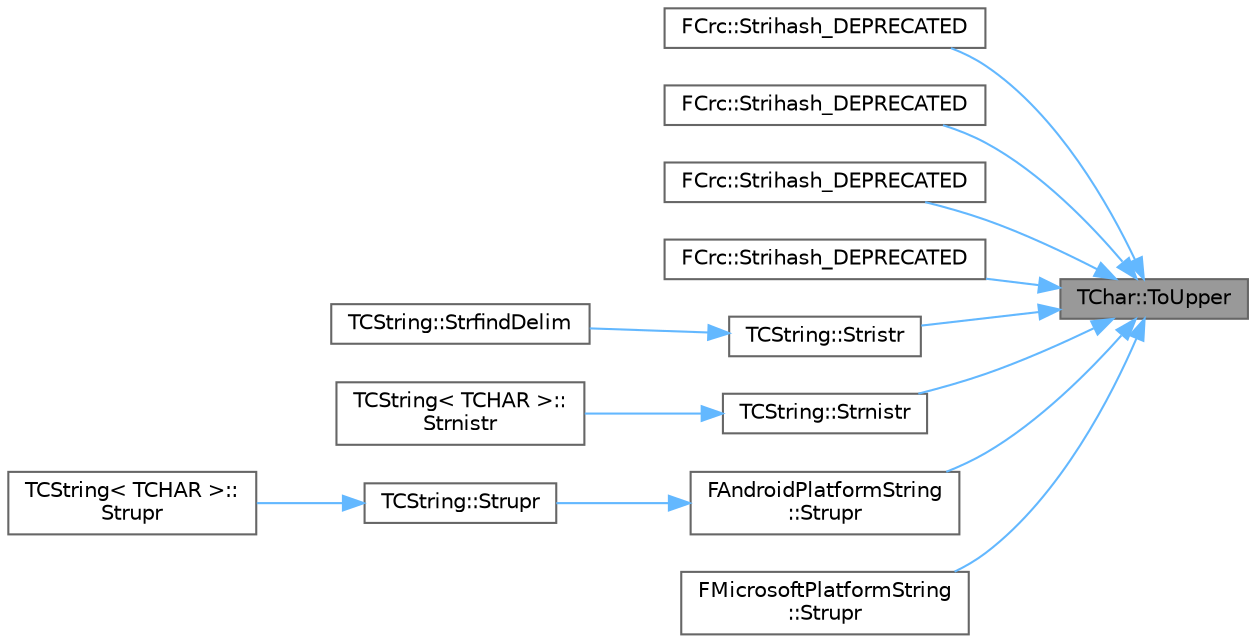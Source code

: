 digraph "TChar::ToUpper"
{
 // INTERACTIVE_SVG=YES
 // LATEX_PDF_SIZE
  bgcolor="transparent";
  edge [fontname=Helvetica,fontsize=10,labelfontname=Helvetica,labelfontsize=10];
  node [fontname=Helvetica,fontsize=10,shape=box,height=0.2,width=0.4];
  rankdir="RL";
  Node1 [id="Node000001",label="TChar::ToUpper",height=0.2,width=0.4,color="gray40", fillcolor="grey60", style="filled", fontcolor="black",tooltip="Only converts ASCII characters, same as CRT to[w]upper() with standard C locale."];
  Node1 -> Node2 [id="edge1_Node000001_Node000002",dir="back",color="steelblue1",style="solid",tooltip=" "];
  Node2 [id="Node000002",label="FCrc::Strihash_DEPRECATED",height=0.2,width=0.4,color="grey40", fillcolor="white", style="filled",URL="$d1/d95/structFCrc.html#aa814b6d0feab9412f344aa937287f795",tooltip=" "];
  Node1 -> Node3 [id="edge2_Node000001_Node000003",dir="back",color="steelblue1",style="solid",tooltip=" "];
  Node3 [id="Node000003",label="FCrc::Strihash_DEPRECATED",height=0.2,width=0.4,color="grey40", fillcolor="white", style="filled",URL="$d1/d95/structFCrc.html#a6e16e4bd411f76ad5a78baba85df34b2",tooltip=" "];
  Node1 -> Node4 [id="edge3_Node000001_Node000004",dir="back",color="steelblue1",style="solid",tooltip=" "];
  Node4 [id="Node000004",label="FCrc::Strihash_DEPRECATED",height=0.2,width=0.4,color="grey40", fillcolor="white", style="filled",URL="$d1/d95/structFCrc.html#ad2460ef12706326b30ffec83b5cc917e",tooltip=" "];
  Node1 -> Node5 [id="edge4_Node000001_Node000005",dir="back",color="steelblue1",style="solid",tooltip=" "];
  Node5 [id="Node000005",label="FCrc::Strihash_DEPRECATED",height=0.2,width=0.4,color="grey40", fillcolor="white", style="filled",URL="$d1/d95/structFCrc.html#a4f5f317fb52c33c7f718ea1b7348ff81",tooltip=" "];
  Node1 -> Node6 [id="edge5_Node000001_Node000006",dir="back",color="steelblue1",style="solid",tooltip=" "];
  Node6 [id="Node000006",label="TCString::Stristr",height=0.2,width=0.4,color="grey40", fillcolor="white", style="filled",URL="$df/d74/structTCString.html#adf32d8cfe843dc163627bc2aec2542af",tooltip="Finds string in string, case insensitive."];
  Node6 -> Node7 [id="edge6_Node000006_Node000007",dir="back",color="steelblue1",style="solid",tooltip=" "];
  Node7 [id="Node000007",label="TCString::StrfindDelim",height=0.2,width=0.4,color="grey40", fillcolor="white", style="filled",URL="$df/d74/structTCString.html#ae3b6592eae84487a34c1e7c2d80fa076",tooltip="Finds string in string, case insensitive, requires the string be surrounded by one the specified deli..."];
  Node1 -> Node8 [id="edge7_Node000001_Node000008",dir="back",color="steelblue1",style="solid",tooltip=" "];
  Node8 [id="Node000008",label="TCString::Strnistr",height=0.2,width=0.4,color="grey40", fillcolor="white", style="filled",URL="$df/d74/structTCString.html#a61a778f24c572a3d561c063cc883764b",tooltip="Finds string in string, case insensitive."];
  Node8 -> Node9 [id="edge8_Node000008_Node000009",dir="back",color="steelblue1",style="solid",tooltip=" "];
  Node9 [id="Node000009",label="TCString\< TCHAR \>::\lStrnistr",height=0.2,width=0.4,color="grey40", fillcolor="white", style="filled",URL="$df/d74/structTCString.html#a23c9a36fb8fed6651215b8f1d12e60b8",tooltip=" "];
  Node1 -> Node10 [id="edge9_Node000001_Node000010",dir="back",color="steelblue1",style="solid",tooltip=" "];
  Node10 [id="Node000010",label="FAndroidPlatformString\l::Strupr",height=0.2,width=0.4,color="grey40", fillcolor="white", style="filled",URL="$d5/d69/structFAndroidPlatformString.html#adaaa97677879c467d816384e80d13535",tooltip=" "];
  Node10 -> Node11 [id="edge10_Node000010_Node000011",dir="back",color="steelblue1",style="solid",tooltip=" "];
  Node11 [id="Node000011",label="TCString::Strupr",height=0.2,width=0.4,color="grey40", fillcolor="white", style="filled",URL="$df/d74/structTCString.html#a1c9b509f3e5e1fb2abfc943667c5512f",tooltip="strupr wrapper"];
  Node11 -> Node12 [id="edge11_Node000011_Node000012",dir="back",color="steelblue1",style="solid",tooltip=" "];
  Node12 [id="Node000012",label="TCString\< TCHAR \>::\lStrupr",height=0.2,width=0.4,color="grey40", fillcolor="white", style="filled",URL="$df/d74/structTCString.html#abf3370043a217555234c7577c96fdc92",tooltip=" "];
  Node1 -> Node13 [id="edge12_Node000001_Node000013",dir="back",color="steelblue1",style="solid",tooltip=" "];
  Node13 [id="Node000013",label="FMicrosoftPlatformString\l::Strupr",height=0.2,width=0.4,color="grey40", fillcolor="white", style="filled",URL="$d8/d56/structFMicrosoftPlatformString.html#a0330403f5f16126ae3faa496b8f6a62b",tooltip=" "];
}
